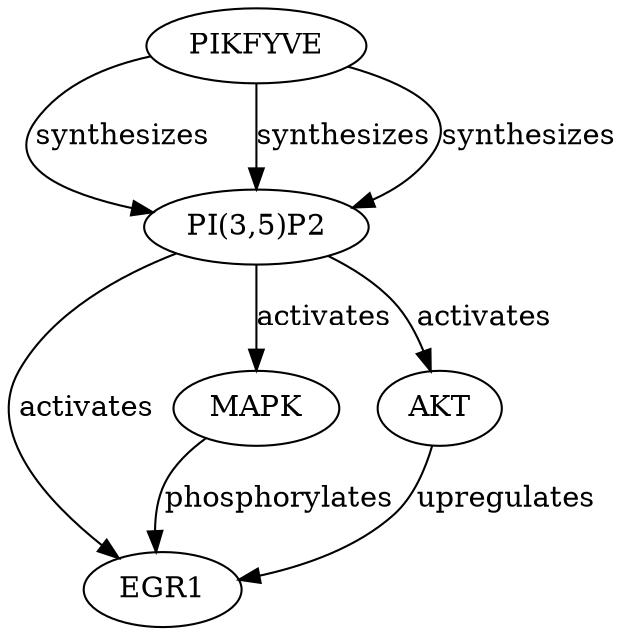 digraph {
PIKFYVE;
"PI(3,5)P2";
EGR1;
MAPK;
AKT;
PIKFYVE -> "PI(3,5)P2" [key=0, label=synthesizes, probability=0.9, evidence="PMID: 12345678"];
PIKFYVE -> "PI(3,5)P2" [key=1, label=synthesizes, probability=0.9, evidence="PMID: 12345678"];
PIKFYVE -> "PI(3,5)P2" [key=2, label=synthesizes, probability=0.9, evidence="PMID: 12345678"];
"PI(3,5)P2" -> EGR1 [key=0, label=activates, probability=0.7, evidence="PMID: 23456789"];
"PI(3,5)P2" -> MAPK [key=0, label=activates, probability=0.8, evidence="PMID: 34567890"];
"PI(3,5)P2" -> AKT [key=0, label=activates, probability=0.75, evidence="PMID: 56789012"];
MAPK -> EGR1 [key=0, label=phosphorylates, probability=0.85, evidence="PMID: 45678901"];
AKT -> EGR1 [key=0, label=upregulates, probability=0.8, evidence="PMID: 67890123"];
}
